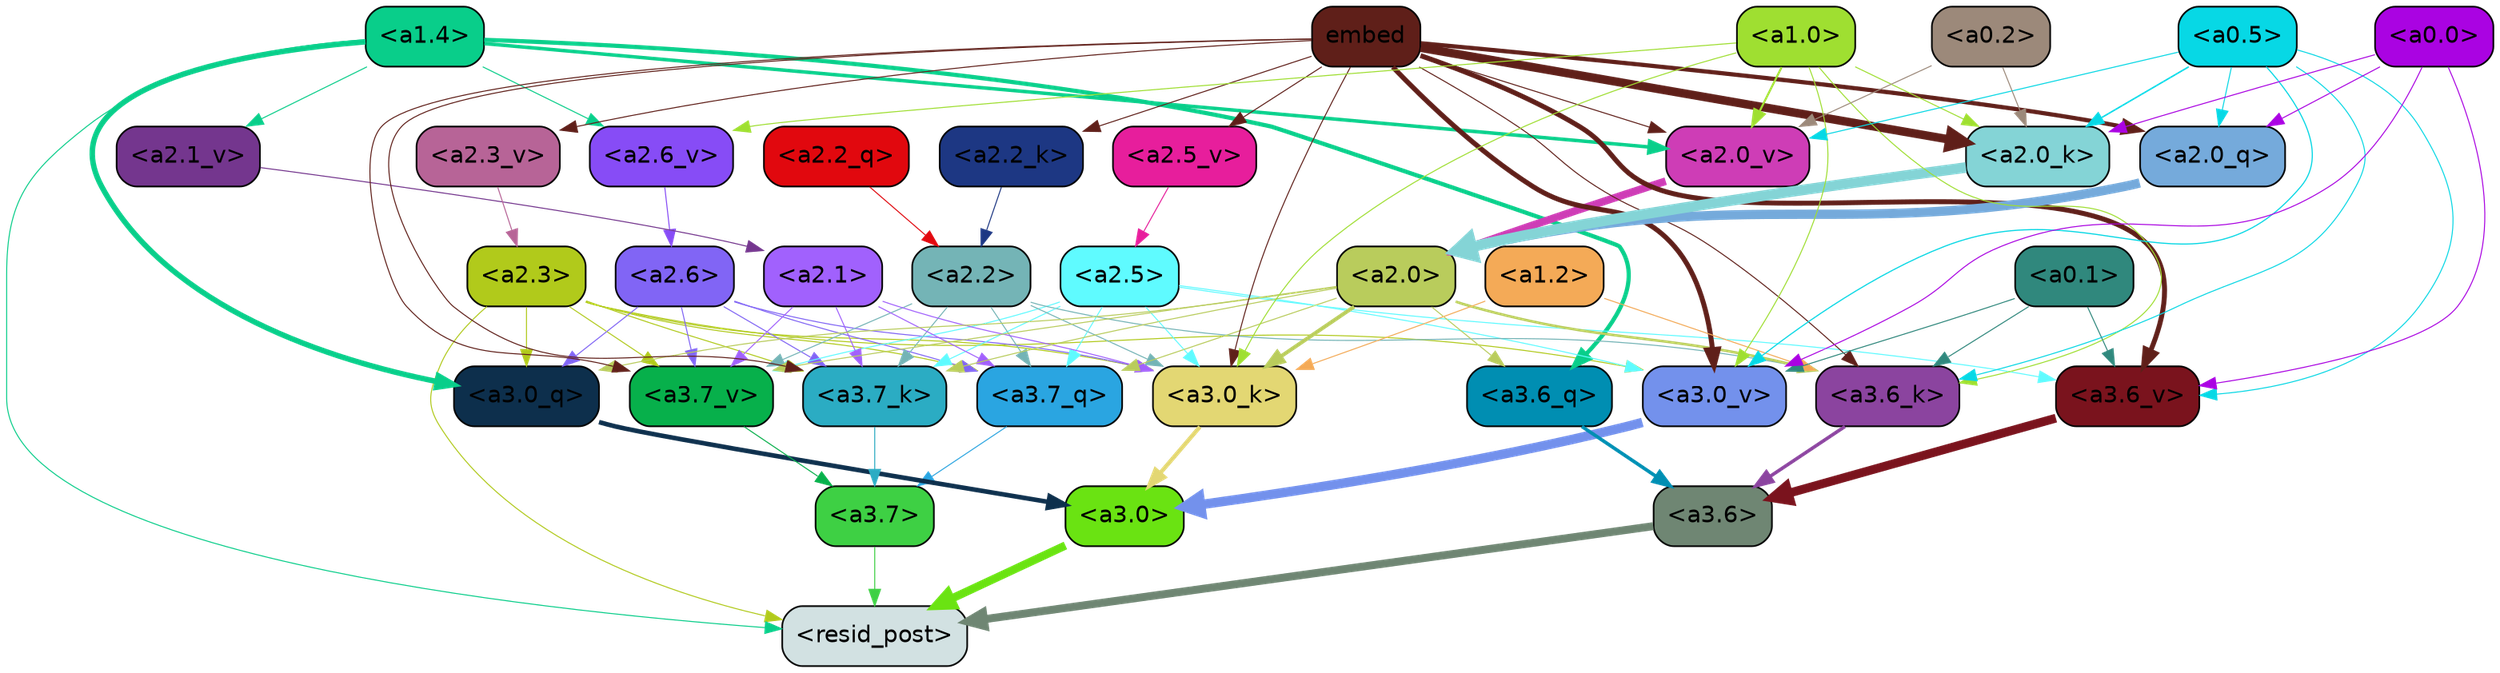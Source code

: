 strict digraph "" {
	graph [bgcolor=transparent,
		layout=dot,
		overlap=false,
		splines=true
	];
	"<a3.7>"	[color=black,
		fillcolor="#3ed044",
		fontname=Helvetica,
		shape=box,
		style="filled, rounded"];
	"<resid_post>"	[color=black,
		fillcolor="#d2e1e2",
		fontname=Helvetica,
		shape=box,
		style="filled, rounded"];
	"<a3.7>" -> "<resid_post>"	[color="#3ed044",
		penwidth=0.6];
	"<a3.6>"	[color=black,
		fillcolor="#6f8673",
		fontname=Helvetica,
		shape=box,
		style="filled, rounded"];
	"<a3.6>" -> "<resid_post>"	[color="#6f8673",
		penwidth=4.753257989883423];
	"<a3.0>"	[color=black,
		fillcolor="#6ae312",
		fontname=Helvetica,
		shape=box,
		style="filled, rounded"];
	"<a3.0>" -> "<resid_post>"	[color="#6ae312",
		penwidth=4.90053927898407];
	"<a2.3>"	[color=black,
		fillcolor="#b1ca1b",
		fontname=Helvetica,
		shape=box,
		style="filled, rounded"];
	"<a2.3>" -> "<resid_post>"	[color="#b1ca1b",
		penwidth=0.6];
	"<a3.7_q>"	[color=black,
		fillcolor="#2aa5e1",
		fontname=Helvetica,
		shape=box,
		style="filled, rounded"];
	"<a2.3>" -> "<a3.7_q>"	[color="#b1ca1b",
		penwidth=0.6];
	"<a3.0_q>"	[color=black,
		fillcolor="#0d2f4c",
		fontname=Helvetica,
		shape=box,
		style="filled, rounded"];
	"<a2.3>" -> "<a3.0_q>"	[color="#b1ca1b",
		penwidth=0.6];
	"<a3.7_k>"	[color=black,
		fillcolor="#2bacc3",
		fontname=Helvetica,
		shape=box,
		style="filled, rounded"];
	"<a2.3>" -> "<a3.7_k>"	[color="#b1ca1b",
		penwidth=0.6];
	"<a3.0_k>"	[color=black,
		fillcolor="#e3d773",
		fontname=Helvetica,
		shape=box,
		style="filled, rounded"];
	"<a2.3>" -> "<a3.0_k>"	[color="#b1ca1b",
		penwidth=0.6];
	"<a3.7_v>"	[color=black,
		fillcolor="#07b04b",
		fontname=Helvetica,
		shape=box,
		style="filled, rounded"];
	"<a2.3>" -> "<a3.7_v>"	[color="#b1ca1b",
		penwidth=0.6];
	"<a3.0_v>"	[color=black,
		fillcolor="#7391ec",
		fontname=Helvetica,
		shape=box,
		style="filled, rounded"];
	"<a2.3>" -> "<a3.0_v>"	[color="#b1ca1b",
		penwidth=0.6];
	"<a1.4>"	[color=black,
		fillcolor="#09ce8a",
		fontname=Helvetica,
		shape=box,
		style="filled, rounded"];
	"<a1.4>" -> "<resid_post>"	[color="#09ce8a",
		penwidth=0.6];
	"<a3.6_q>"	[color=black,
		fillcolor="#008eb2",
		fontname=Helvetica,
		shape=box,
		style="filled, rounded"];
	"<a1.4>" -> "<a3.6_q>"	[color="#09ce8a",
		penwidth=2.5149343013763428];
	"<a1.4>" -> "<a3.0_q>"	[color="#09ce8a",
		penwidth=3.2760138511657715];
	"<a2.6_v>"	[color=black,
		fillcolor="#874cf6",
		fontname=Helvetica,
		shape=box,
		style="filled, rounded"];
	"<a1.4>" -> "<a2.6_v>"	[color="#09ce8a",
		penwidth=0.6];
	"<a2.1_v>"	[color=black,
		fillcolor="#74368e",
		fontname=Helvetica,
		shape=box,
		style="filled, rounded"];
	"<a1.4>" -> "<a2.1_v>"	[color="#09ce8a",
		penwidth=0.6];
	"<a2.0_v>"	[color=black,
		fillcolor="#ce3db6",
		fontname=Helvetica,
		shape=box,
		style="filled, rounded"];
	"<a1.4>" -> "<a2.0_v>"	[color="#09ce8a",
		penwidth=2.0870713144540787];
	"<a3.7_q>" -> "<a3.7>"	[color="#2aa5e1",
		penwidth=0.6];
	"<a3.6_q>" -> "<a3.6>"	[color="#008eb2",
		penwidth=2.091020345687866];
	"<a3.0_q>" -> "<a3.0>"	[color="#0d2f4c",
		penwidth=2.7421876192092896];
	"<a3.7_k>" -> "<a3.7>"	[color="#2bacc3",
		penwidth=0.6];
	"<a3.6_k>"	[color=black,
		fillcolor="#8b449f",
		fontname=Helvetica,
		shape=box,
		style="filled, rounded"];
	"<a3.6_k>" -> "<a3.6>"	[color="#8b449f",
		penwidth=2.048597991466522];
	"<a3.0_k>" -> "<a3.0>"	[color="#e3d773",
		penwidth=2.476402521133423];
	"<a3.7_v>" -> "<a3.7>"	[color="#07b04b",
		penwidth=0.6];
	"<a3.6_v>"	[color=black,
		fillcolor="#7a131d",
		fontname=Helvetica,
		shape=box,
		style="filled, rounded"];
	"<a3.6_v>" -> "<a3.6>"	[color="#7a131d",
		penwidth=5.2550448179244995];
	"<a3.0_v>" -> "<a3.0>"	[color="#7391ec",
		penwidth=5.652270674705505];
	"<a2.6>"	[color=black,
		fillcolor="#8165f5",
		fontname=Helvetica,
		shape=box,
		style="filled, rounded"];
	"<a2.6>" -> "<a3.7_q>"	[color="#8165f5",
		penwidth=0.6];
	"<a2.6>" -> "<a3.0_q>"	[color="#8165f5",
		penwidth=0.6];
	"<a2.6>" -> "<a3.7_k>"	[color="#8165f5",
		penwidth=0.6];
	"<a2.6>" -> "<a3.0_k>"	[color="#8165f5",
		penwidth=0.6];
	"<a2.6>" -> "<a3.7_v>"	[color="#8165f5",
		penwidth=0.6];
	"<a2.5>"	[color=black,
		fillcolor="#5ffbff",
		fontname=Helvetica,
		shape=box,
		style="filled, rounded"];
	"<a2.5>" -> "<a3.7_q>"	[color="#5ffbff",
		penwidth=0.6];
	"<a2.5>" -> "<a3.7_k>"	[color="#5ffbff",
		penwidth=0.6];
	"<a2.5>" -> "<a3.0_k>"	[color="#5ffbff",
		penwidth=0.6];
	"<a2.5>" -> "<a3.7_v>"	[color="#5ffbff",
		penwidth=0.6];
	"<a2.5>" -> "<a3.6_v>"	[color="#5ffbff",
		penwidth=0.6];
	"<a2.5>" -> "<a3.0_v>"	[color="#5ffbff",
		penwidth=0.6];
	"<a2.2>"	[color=black,
		fillcolor="#74b4b6",
		fontname=Helvetica,
		shape=box,
		style="filled, rounded"];
	"<a2.2>" -> "<a3.7_q>"	[color="#74b4b6",
		penwidth=0.6];
	"<a2.2>" -> "<a3.7_k>"	[color="#74b4b6",
		penwidth=0.6];
	"<a2.2>" -> "<a3.6_k>"	[color="#74b4b6",
		penwidth=0.6];
	"<a2.2>" -> "<a3.0_k>"	[color="#74b4b6",
		penwidth=0.6];
	"<a2.2>" -> "<a3.7_v>"	[color="#74b4b6",
		penwidth=0.6];
	"<a2.1>"	[color=black,
		fillcolor="#a161fd",
		fontname=Helvetica,
		shape=box,
		style="filled, rounded"];
	"<a2.1>" -> "<a3.7_q>"	[color="#a161fd",
		penwidth=0.6];
	"<a2.1>" -> "<a3.7_k>"	[color="#a161fd",
		penwidth=0.6];
	"<a2.1>" -> "<a3.0_k>"	[color="#a161fd",
		penwidth=0.6];
	"<a2.1>" -> "<a3.7_v>"	[color="#a161fd",
		penwidth=0.6];
	"<a2.0>"	[color=black,
		fillcolor="#b9cc5c",
		fontname=Helvetica,
		shape=box,
		style="filled, rounded"];
	"<a2.0>" -> "<a3.7_q>"	[color="#b9cc5c",
		penwidth=0.6];
	"<a2.0>" -> "<a3.6_q>"	[color="#b9cc5c",
		penwidth=0.6];
	"<a2.0>" -> "<a3.0_q>"	[color="#b9cc5c",
		penwidth=0.6];
	"<a2.0>" -> "<a3.7_k>"	[color="#b9cc5c",
		penwidth=0.6];
	"<a2.0>" -> "<a3.6_k>"	[color="#b9cc5c",
		penwidth=1.5290023684501648];
	"<a2.0>" -> "<a3.0_k>"	[color="#b9cc5c",
		penwidth=2.2635570764541626];
	"<a2.0>" -> "<a3.7_v>"	[color="#b9cc5c",
		penwidth=0.6];
	embed	[color=black,
		fillcolor="#5f1f19",
		fontname=Helvetica,
		shape=box,
		style="filled, rounded"];
	embed -> "<a3.7_k>"	[color="#5f1f19",
		penwidth=0.6];
	embed -> "<a3.6_k>"	[color="#5f1f19",
		penwidth=0.6];
	embed -> "<a3.0_k>"	[color="#5f1f19",
		penwidth=0.6];
	embed -> "<a3.7_v>"	[color="#5f1f19",
		penwidth=0.6];
	embed -> "<a3.6_v>"	[color="#5f1f19",
		penwidth=2.9556376338005066];
	embed -> "<a3.0_v>"	[color="#5f1f19",
		penwidth=2.972973108291626];
	"<a2.0_q>"	[color=black,
		fillcolor="#75aadb",
		fontname=Helvetica,
		shape=box,
		style="filled, rounded"];
	embed -> "<a2.0_q>"	[color="#5f1f19",
		penwidth=2.522909115999937];
	"<a2.2_k>"	[color=black,
		fillcolor="#1d3783",
		fontname=Helvetica,
		shape=box,
		style="filled, rounded"];
	embed -> "<a2.2_k>"	[color="#5f1f19",
		penwidth=0.6];
	"<a2.0_k>"	[color=black,
		fillcolor="#84d4d6",
		fontname=Helvetica,
		shape=box,
		style="filled, rounded"];
	embed -> "<a2.0_k>"	[color="#5f1f19",
		penwidth=5.094568967819214];
	"<a2.5_v>"	[color=black,
		fillcolor="#e71e9c",
		fontname=Helvetica,
		shape=box,
		style="filled, rounded"];
	embed -> "<a2.5_v>"	[color="#5f1f19",
		penwidth=0.6];
	"<a2.3_v>"	[color=black,
		fillcolor="#b76497",
		fontname=Helvetica,
		shape=box,
		style="filled, rounded"];
	embed -> "<a2.3_v>"	[color="#5f1f19",
		penwidth=0.6];
	embed -> "<a2.0_v>"	[color="#5f1f19",
		penwidth=0.6];
	"<a1.2>"	[color=black,
		fillcolor="#f4aa57",
		fontname=Helvetica,
		shape=box,
		style="filled, rounded"];
	"<a1.2>" -> "<a3.6_k>"	[color="#f4aa57",
		penwidth=0.6];
	"<a1.2>" -> "<a3.0_k>"	[color="#f4aa57",
		penwidth=0.6];
	"<a1.0>"	[color=black,
		fillcolor="#9fdf31",
		fontname=Helvetica,
		shape=box,
		style="filled, rounded"];
	"<a1.0>" -> "<a3.6_k>"	[color="#9fdf31",
		penwidth=0.6];
	"<a1.0>" -> "<a3.0_k>"	[color="#9fdf31",
		penwidth=0.6];
	"<a1.0>" -> "<a3.0_v>"	[color="#9fdf31",
		penwidth=0.6];
	"<a1.0>" -> "<a2.0_k>"	[color="#9fdf31",
		penwidth=0.6];
	"<a1.0>" -> "<a2.6_v>"	[color="#9fdf31",
		penwidth=0.6];
	"<a1.0>" -> "<a2.0_v>"	[color="#9fdf31",
		penwidth=1.2152502536773682];
	"<a0.5>"	[color=black,
		fillcolor="#07d8e5",
		fontname=Helvetica,
		shape=box,
		style="filled, rounded"];
	"<a0.5>" -> "<a3.6_k>"	[color="#07d8e5",
		penwidth=0.6];
	"<a0.5>" -> "<a3.6_v>"	[color="#07d8e5",
		penwidth=0.6];
	"<a0.5>" -> "<a3.0_v>"	[color="#07d8e5",
		penwidth=0.6790935099124908];
	"<a0.5>" -> "<a2.0_q>"	[color="#07d8e5",
		penwidth=0.6];
	"<a0.5>" -> "<a2.0_k>"	[color="#07d8e5",
		penwidth=0.8835153579711914];
	"<a0.5>" -> "<a2.0_v>"	[color="#07d8e5",
		penwidth=0.6];
	"<a0.1>"	[color=black,
		fillcolor="#30887d",
		fontname=Helvetica,
		shape=box,
		style="filled, rounded"];
	"<a0.1>" -> "<a3.6_k>"	[color="#30887d",
		penwidth=0.6];
	"<a0.1>" -> "<a3.6_v>"	[color="#30887d",
		penwidth=0.6];
	"<a0.1>" -> "<a3.0_v>"	[color="#30887d",
		penwidth=0.6];
	"<a0.0>"	[color=black,
		fillcolor="#aa03e2",
		fontname=Helvetica,
		shape=box,
		style="filled, rounded"];
	"<a0.0>" -> "<a3.6_v>"	[color="#aa03e2",
		penwidth=0.6];
	"<a0.0>" -> "<a3.0_v>"	[color="#aa03e2",
		penwidth=0.6];
	"<a0.0>" -> "<a2.0_q>"	[color="#aa03e2",
		penwidth=0.6];
	"<a0.0>" -> "<a2.0_k>"	[color="#aa03e2",
		penwidth=0.6];
	"<a2.2_q>"	[color=black,
		fillcolor="#e1080e",
		fontname=Helvetica,
		shape=box,
		style="filled, rounded"];
	"<a2.2_q>" -> "<a2.2>"	[color="#e1080e",
		penwidth=0.6];
	"<a2.0_q>" -> "<a2.0>"	[color="#75aadb",
		penwidth=5.557696580886841];
	"<a2.2_k>" -> "<a2.2>"	[color="#1d3783",
		penwidth=0.6];
	"<a2.0_k>" -> "<a2.0>"	[color="#84d4d6",
		penwidth=6.320472955703735];
	"<a2.6_v>" -> "<a2.6>"	[color="#874cf6",
		penwidth=0.6];
	"<a2.5_v>" -> "<a2.5>"	[color="#e71e9c",
		penwidth=0.6];
	"<a2.3_v>" -> "<a2.3>"	[color="#b76497",
		penwidth=0.6];
	"<a2.1_v>" -> "<a2.1>"	[color="#74368e",
		penwidth=0.6];
	"<a2.0_v>" -> "<a2.0>"	[color="#ce3db6",
		penwidth=4.611755967140198];
	"<a0.2>"	[color=black,
		fillcolor="#9c897a",
		fontname=Helvetica,
		shape=box,
		style="filled, rounded"];
	"<a0.2>" -> "<a2.0_k>"	[color="#9c897a",
		penwidth=0.6];
	"<a0.2>" -> "<a2.0_v>"	[color="#9c897a",
		penwidth=0.6];
}
